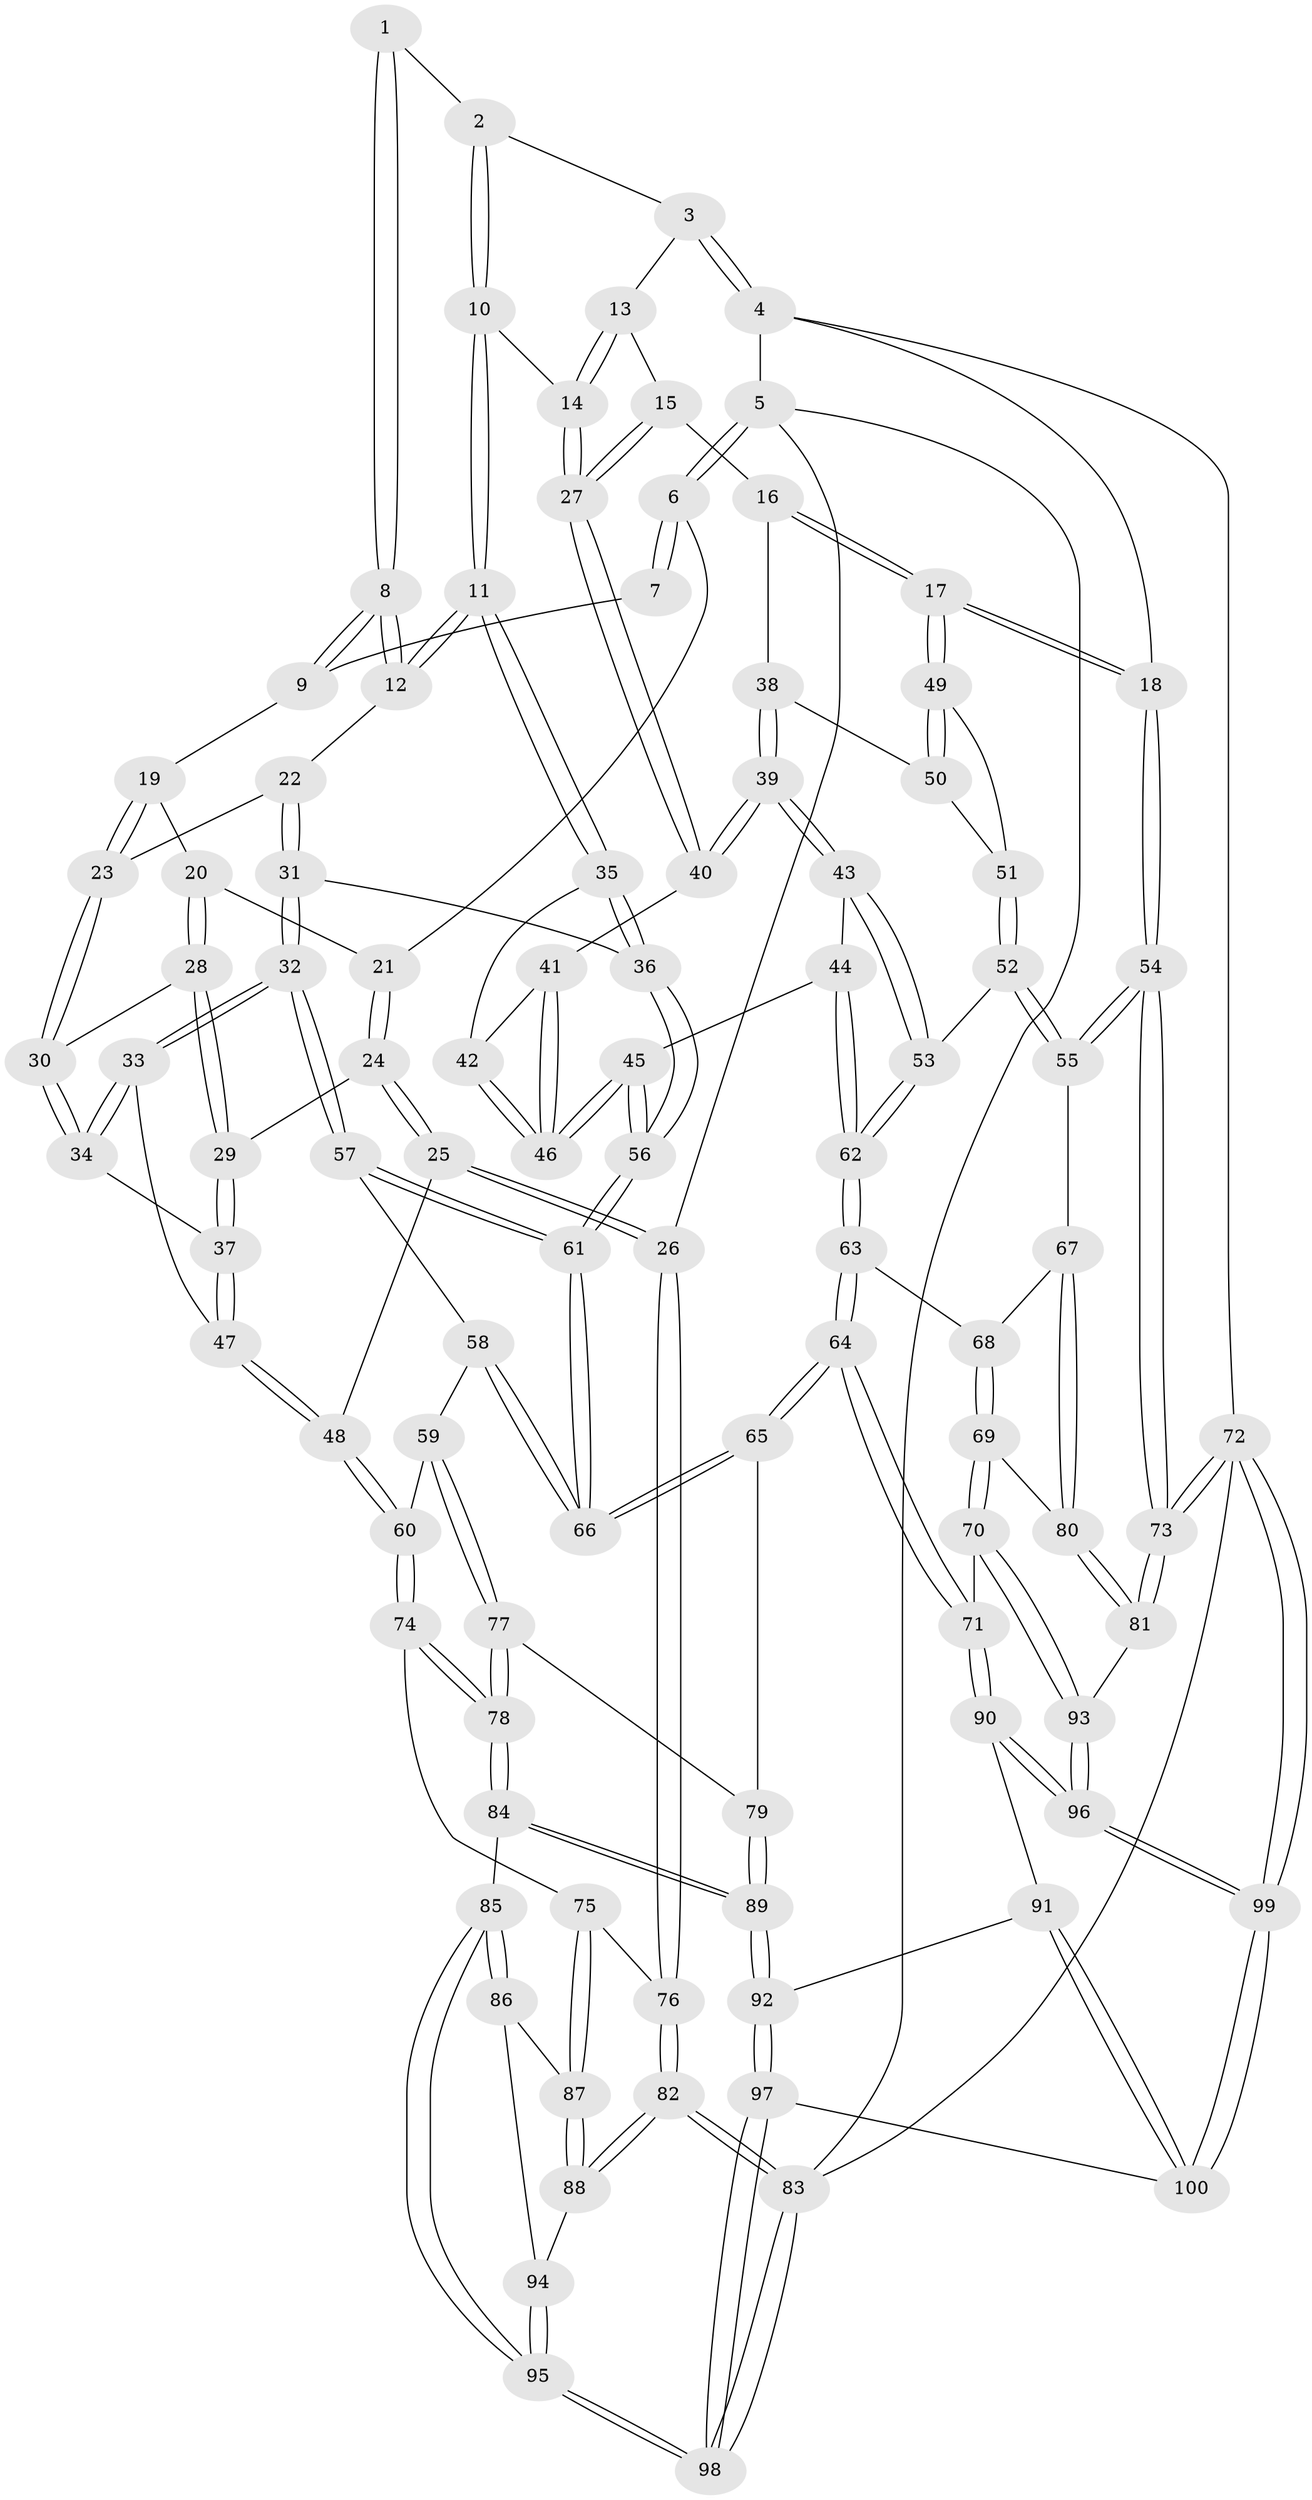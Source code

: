 // Generated by graph-tools (version 1.1) at 2025/17/03/09/25 04:17:05]
// undirected, 100 vertices, 247 edges
graph export_dot {
graph [start="1"]
  node [color=gray90,style=filled];
  1 [pos="+0.5108515755595866+0"];
  2 [pos="+0.6038982062874824+0"];
  3 [pos="+0.7146691726307106+0"];
  4 [pos="+1+0"];
  5 [pos="+0+0"];
  6 [pos="+0+0"];
  7 [pos="+0.08287856983575927+0"];
  8 [pos="+0.416325803635601+0.04860388325399088"];
  9 [pos="+0.3221518979035205+0.07733894892808442"];
  10 [pos="+0.5794197844056872+0.16697127163491646"];
  11 [pos="+0.5279961557772525+0.19967561397914269"];
  12 [pos="+0.43785268681175527+0.11984523828760918"];
  13 [pos="+0.7495559082794514+0"];
  14 [pos="+0.6625468652882796+0.18260423160232467"];
  15 [pos="+0.8162816098885901+0.1103923795460045"];
  16 [pos="+0.8861729048791791+0.16007730650923466"];
  17 [pos="+1+0.15817087783101588"];
  18 [pos="+1+0.12314885887215159"];
  19 [pos="+0.3195747988635199+0.08027143620736958"];
  20 [pos="+0.17012369026085034+0.09980576584847568"];
  21 [pos="+0+0"];
  22 [pos="+0.34977550355734355+0.1826702829080099"];
  23 [pos="+0.3182342601975041+0.1688366097039959"];
  24 [pos="+0.051937675745089444+0.2239776204310881"];
  25 [pos="+0+0.35309215456775517"];
  26 [pos="+0+0.3630663781330728"];
  27 [pos="+0.6876033808094049+0.19721141633035733"];
  28 [pos="+0.17628195753431747+0.14483688214206025"];
  29 [pos="+0.13412292767301076+0.21572645426105952"];
  30 [pos="+0.25943659204520797+0.18755780754986998"];
  31 [pos="+0.3963501379626468+0.31226636048825546"];
  32 [pos="+0.3617209639769846+0.3307797274859028"];
  33 [pos="+0.29861395606709007+0.2955292717508667"];
  34 [pos="+0.2690866262727979+0.25277720346744836"];
  35 [pos="+0.4991933895910485+0.2843059163500169"];
  36 [pos="+0.48085826689713973+0.3072958894850898"];
  37 [pos="+0.15692815763731516+0.2788307332388102"];
  38 [pos="+0.795993890493347+0.2955692459297711"];
  39 [pos="+0.7899329465101367+0.29928679467955116"];
  40 [pos="+0.6951278269312785+0.21379695099626073"];
  41 [pos="+0.6864934277426589+0.23064074642787866"];
  42 [pos="+0.6318271086141186+0.31489029318576917"];
  43 [pos="+0.7793292115840224+0.3373027465198386"];
  44 [pos="+0.716602978352335+0.3897013267218139"];
  45 [pos="+0.6887661043700241+0.38841214777652305"];
  46 [pos="+0.6784577625583421+0.37269694178277424"];
  47 [pos="+0.15912170140127338+0.3390782548003988"];
  48 [pos="+0.14012412330812649+0.3974117550641026"];
  49 [pos="+1+0.21180694083755097"];
  50 [pos="+0.8291996827254654+0.3019878625184043"];
  51 [pos="+0.9421999702773103+0.33668236732158585"];
  52 [pos="+0.9097338838080861+0.43967159163798886"];
  53 [pos="+0.8737104921944928+0.4269988313610758"];
  54 [pos="+1+0.4973597195938018"];
  55 [pos="+0.9225205081948715+0.4606382953412602"];
  56 [pos="+0.5470833116409008+0.47424324173698074"];
  57 [pos="+0.3238999824170828+0.40719052553140944"];
  58 [pos="+0.28283234899838416+0.4512621688196307"];
  59 [pos="+0.2531630595166461+0.47209438969842143"];
  60 [pos="+0.18802366484589575+0.46354704171668204"];
  61 [pos="+0.5376371577601321+0.5266556997833235"];
  62 [pos="+0.7541048344793069+0.49066180294979567"];
  63 [pos="+0.753095311957022+0.5052384681466244"];
  64 [pos="+0.582440270982592+0.6533923590249371"];
  65 [pos="+0.5441558962480268+0.6164231533944368"];
  66 [pos="+0.5380411673800995+0.5741520760842892"];
  67 [pos="+0.8902536558190056+0.5352395272100032"];
  68 [pos="+0.7983682578990826+0.5320127146800449"];
  69 [pos="+0.7987140480897033+0.7090791881420415"];
  70 [pos="+0.7573091412788107+0.7205075729528597"];
  71 [pos="+0.599792131898502+0.6887659971011633"];
  72 [pos="+1+1"];
  73 [pos="+1+0.835550174329647"];
  74 [pos="+0.1305415998916118+0.5457684412191359"];
  75 [pos="+0.05954924245314666+0.5743379408348583"];
  76 [pos="+0+0.4802050887842614"];
  77 [pos="+0.3286819025170917+0.6312363544572195"];
  78 [pos="+0.22349108297825876+0.7312320686739833"];
  79 [pos="+0.41249131019893304+0.6362506812408192"];
  80 [pos="+0.9283176831929413+0.7001693428026999"];
  81 [pos="+0.9905862346044961+0.7277179035991326"];
  82 [pos="+0+0.8094924448177615"];
  83 [pos="+0+1"];
  84 [pos="+0.21016731365666108+0.7621182608661611"];
  85 [pos="+0.20995123298374124+0.7622091090523444"];
  86 [pos="+0.17939977198551849+0.7575650365938122"];
  87 [pos="+0.061413392768562544+0.7219871494228743"];
  88 [pos="+0+0.777495629778368"];
  89 [pos="+0.353695925243551+0.8736424301120144"];
  90 [pos="+0.563598360819077+0.8038412618264148"];
  91 [pos="+0.5294206870395816+0.8518772964650165"];
  92 [pos="+0.4108171343299988+0.940228584985799"];
  93 [pos="+0.7884887094586857+0.895390763945001"];
  94 [pos="+0.05089312424746522+0.8541622757367039"];
  95 [pos="+0.12233875466022644+0.9679157982107177"];
  96 [pos="+0.789286640385083+0.9718571235859917"];
  97 [pos="+0.35691165310077666+1"];
  98 [pos="+0.08106356719467919+1"];
  99 [pos="+0.9210956620237931+1"];
  100 [pos="+0.8770375241018324+1"];
  1 -- 2;
  1 -- 8;
  1 -- 8;
  2 -- 3;
  2 -- 10;
  2 -- 10;
  3 -- 4;
  3 -- 4;
  3 -- 13;
  4 -- 5;
  4 -- 18;
  4 -- 72;
  5 -- 6;
  5 -- 6;
  5 -- 26;
  5 -- 83;
  6 -- 7;
  6 -- 7;
  6 -- 21;
  7 -- 9;
  8 -- 9;
  8 -- 9;
  8 -- 12;
  8 -- 12;
  9 -- 19;
  10 -- 11;
  10 -- 11;
  10 -- 14;
  11 -- 12;
  11 -- 12;
  11 -- 35;
  11 -- 35;
  12 -- 22;
  13 -- 14;
  13 -- 14;
  13 -- 15;
  14 -- 27;
  14 -- 27;
  15 -- 16;
  15 -- 27;
  15 -- 27;
  16 -- 17;
  16 -- 17;
  16 -- 38;
  17 -- 18;
  17 -- 18;
  17 -- 49;
  17 -- 49;
  18 -- 54;
  18 -- 54;
  19 -- 20;
  19 -- 23;
  19 -- 23;
  20 -- 21;
  20 -- 28;
  20 -- 28;
  21 -- 24;
  21 -- 24;
  22 -- 23;
  22 -- 31;
  22 -- 31;
  23 -- 30;
  23 -- 30;
  24 -- 25;
  24 -- 25;
  24 -- 29;
  25 -- 26;
  25 -- 26;
  25 -- 48;
  26 -- 76;
  26 -- 76;
  27 -- 40;
  27 -- 40;
  28 -- 29;
  28 -- 29;
  28 -- 30;
  29 -- 37;
  29 -- 37;
  30 -- 34;
  30 -- 34;
  31 -- 32;
  31 -- 32;
  31 -- 36;
  32 -- 33;
  32 -- 33;
  32 -- 57;
  32 -- 57;
  33 -- 34;
  33 -- 34;
  33 -- 47;
  34 -- 37;
  35 -- 36;
  35 -- 36;
  35 -- 42;
  36 -- 56;
  36 -- 56;
  37 -- 47;
  37 -- 47;
  38 -- 39;
  38 -- 39;
  38 -- 50;
  39 -- 40;
  39 -- 40;
  39 -- 43;
  39 -- 43;
  40 -- 41;
  41 -- 42;
  41 -- 46;
  41 -- 46;
  42 -- 46;
  42 -- 46;
  43 -- 44;
  43 -- 53;
  43 -- 53;
  44 -- 45;
  44 -- 62;
  44 -- 62;
  45 -- 46;
  45 -- 46;
  45 -- 56;
  45 -- 56;
  47 -- 48;
  47 -- 48;
  48 -- 60;
  48 -- 60;
  49 -- 50;
  49 -- 50;
  49 -- 51;
  50 -- 51;
  51 -- 52;
  51 -- 52;
  52 -- 53;
  52 -- 55;
  52 -- 55;
  53 -- 62;
  53 -- 62;
  54 -- 55;
  54 -- 55;
  54 -- 73;
  54 -- 73;
  55 -- 67;
  56 -- 61;
  56 -- 61;
  57 -- 58;
  57 -- 61;
  57 -- 61;
  58 -- 59;
  58 -- 66;
  58 -- 66;
  59 -- 60;
  59 -- 77;
  59 -- 77;
  60 -- 74;
  60 -- 74;
  61 -- 66;
  61 -- 66;
  62 -- 63;
  62 -- 63;
  63 -- 64;
  63 -- 64;
  63 -- 68;
  64 -- 65;
  64 -- 65;
  64 -- 71;
  64 -- 71;
  65 -- 66;
  65 -- 66;
  65 -- 79;
  67 -- 68;
  67 -- 80;
  67 -- 80;
  68 -- 69;
  68 -- 69;
  69 -- 70;
  69 -- 70;
  69 -- 80;
  70 -- 71;
  70 -- 93;
  70 -- 93;
  71 -- 90;
  71 -- 90;
  72 -- 73;
  72 -- 73;
  72 -- 99;
  72 -- 99;
  72 -- 83;
  73 -- 81;
  73 -- 81;
  74 -- 75;
  74 -- 78;
  74 -- 78;
  75 -- 76;
  75 -- 87;
  75 -- 87;
  76 -- 82;
  76 -- 82;
  77 -- 78;
  77 -- 78;
  77 -- 79;
  78 -- 84;
  78 -- 84;
  79 -- 89;
  79 -- 89;
  80 -- 81;
  80 -- 81;
  81 -- 93;
  82 -- 83;
  82 -- 83;
  82 -- 88;
  82 -- 88;
  83 -- 98;
  83 -- 98;
  84 -- 85;
  84 -- 89;
  84 -- 89;
  85 -- 86;
  85 -- 86;
  85 -- 95;
  85 -- 95;
  86 -- 87;
  86 -- 94;
  87 -- 88;
  87 -- 88;
  88 -- 94;
  89 -- 92;
  89 -- 92;
  90 -- 91;
  90 -- 96;
  90 -- 96;
  91 -- 92;
  91 -- 100;
  91 -- 100;
  92 -- 97;
  92 -- 97;
  93 -- 96;
  93 -- 96;
  94 -- 95;
  94 -- 95;
  95 -- 98;
  95 -- 98;
  96 -- 99;
  96 -- 99;
  97 -- 98;
  97 -- 98;
  97 -- 100;
  99 -- 100;
  99 -- 100;
}
